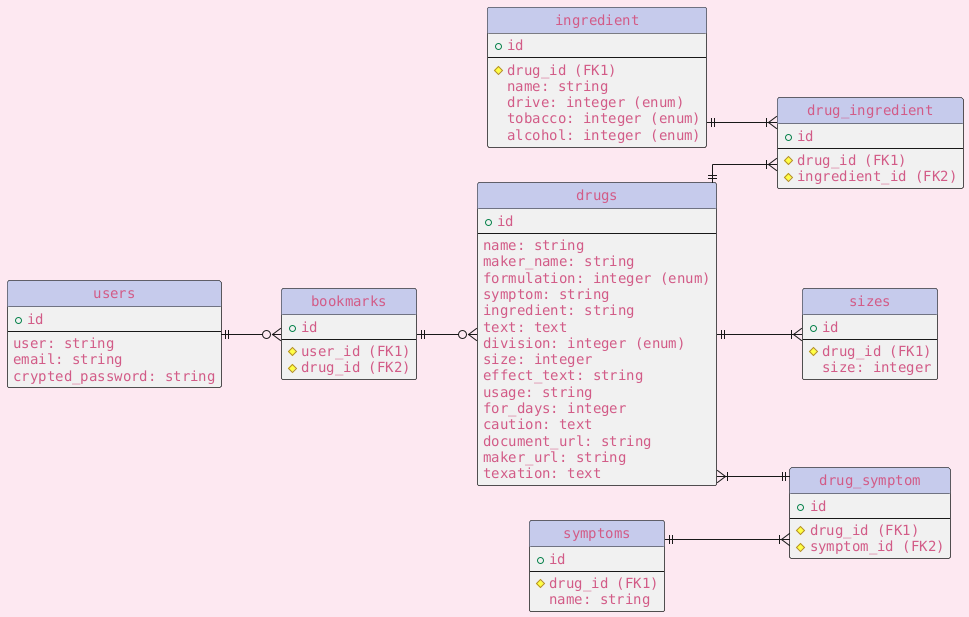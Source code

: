 @startuml
skinparam defaultFontName Monospaced
skinparam defaultFontColor #d25b87
skinparam backgroundColor #fde8f1
skinparam Legend_BackgroundColor LavenderBlush
skinparam ClassHeaderBackgroundColor #c6cbec
skinparam EntityBackgroundColor #FDFDF1
left to right direction
hide circle

' avoid problems with angled crows feet
skinparam linetype ortho


entity "drugs" as e01 {
+ id
--
name: string
maker_name: string
formulation: integer (enum)
symptom: string
ingredient: string
text: text
division: integer (enum)
size: integer
effect_text: string
usage: string
for_days: integer
caution: text
document_url: string
maker_url: string
texation: text
}

entity "ingredient" as e02 {
+ id
--
# drug_id (FK1)
name: string
drive: integer (enum)
tobacco: integer (enum)
alcohol: integer (enum)
}

entity "drug_ingredient" as e08 {
+ id
--
# drug_id (FK1)
# ingredient_id (FK2)
}

entity "symptoms" as e03 {
+ id
--
# drug_id (FK1)
name: string
}

entity "drug_symptom" as e09 {
+ id
--
# drug_id (FK1)
# symptom_id (FK2)
}


entity "sizes" as e05 {
+ id
--
# drug_id (FK1)
size: integer
}



entity "users" as e06 {
+ id
--
user: string
email: string
crypted_password: string
}

entity "bookmarks" as e07 {
+ id
--
# user_id (FK1)
# drug_id (FK2)
}

e01 ||--|{ e08
e02 ||--|{ e08
e01 }|--|| e09
e03 ||--|{ e09
e01 ||--|{ e05
e06 ||--o{ e07
e07 ||--o{ e01



@enduml
